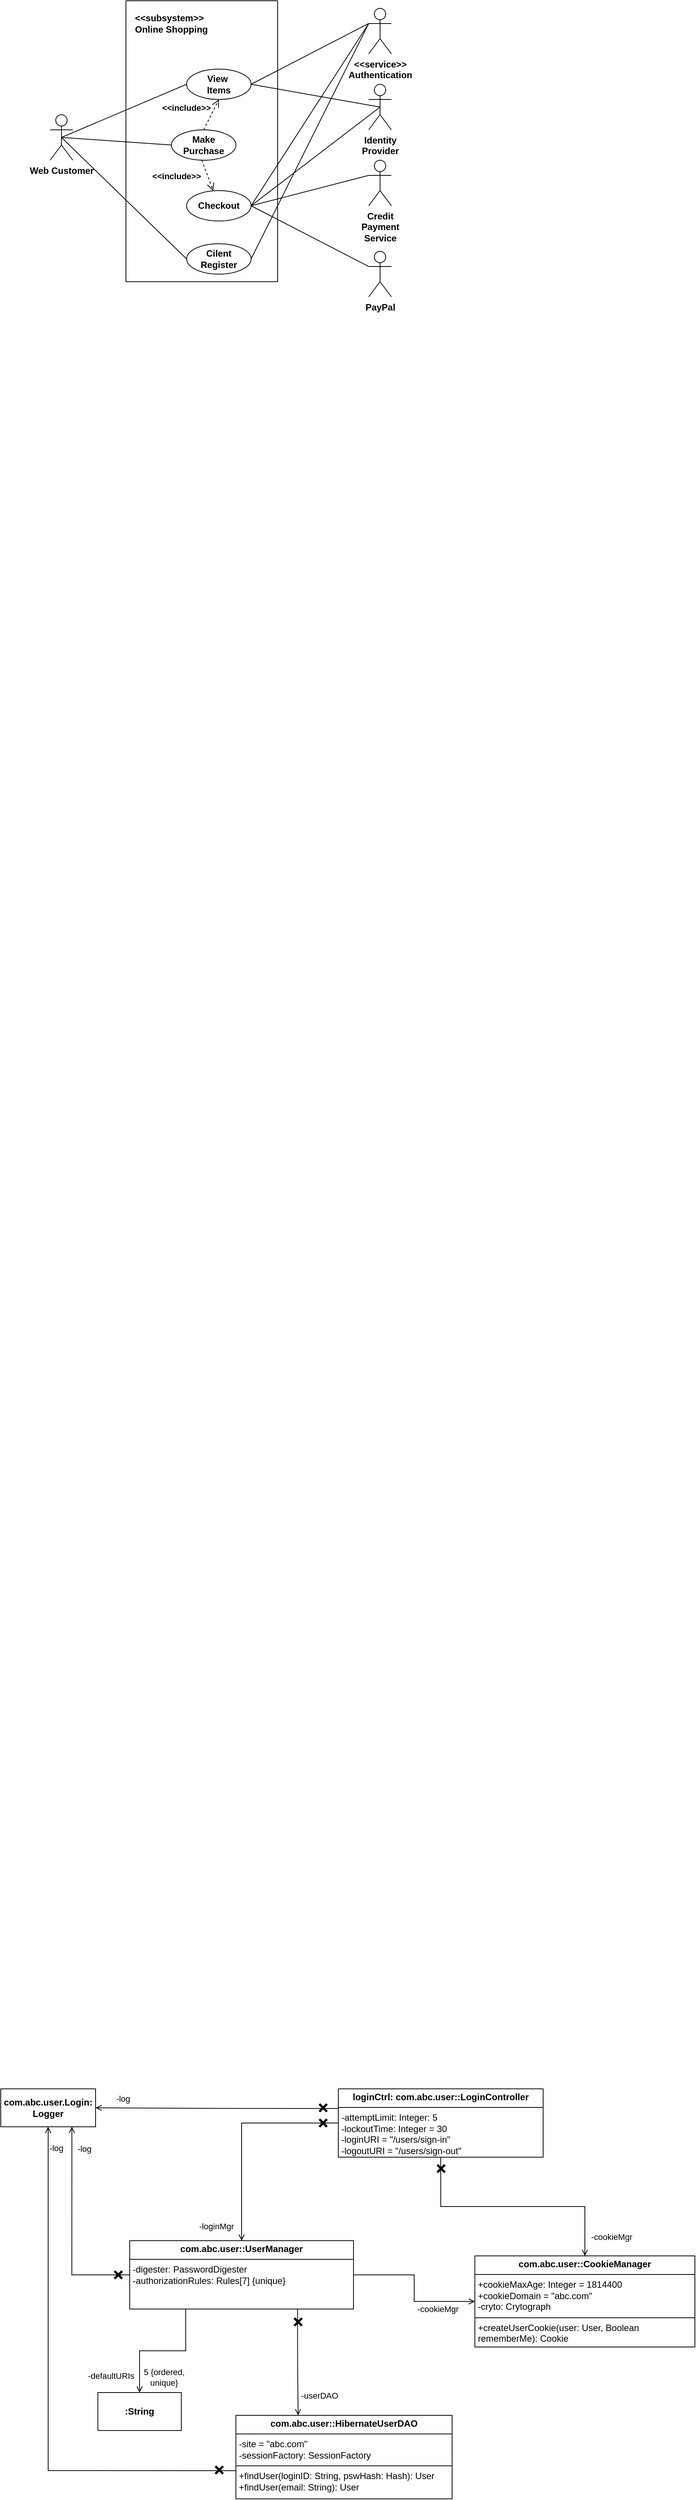 <mxfile version="26.0.13">
  <diagram name="Page-1" id="H0rDLsU-wOUSjI3hdAkp">
    <mxGraphModel dx="1424" dy="2086" grid="1" gridSize="10" guides="1" tooltips="1" connect="1" arrows="1" fold="1" page="1" pageScale="1" pageWidth="850" pageHeight="1100" math="0" shadow="0">
      <root>
        <mxCell id="0" />
        <mxCell id="1" parent="0" />
        <mxCell id="4tvnyepkkas8dozfE3rJ-2" value="Web Customer" style="shape=umlActor;verticalLabelPosition=bottom;verticalAlign=top;html=1;outlineConnect=0;fontStyle=1" parent="1" vertex="1">
          <mxGeometry x="130" y="270" width="30" height="60" as="geometry" />
        </mxCell>
        <mxCell id="4tvnyepkkas8dozfE3rJ-14" value="" style="endArrow=none;html=1;rounded=0;entryX=0;entryY=0.5;entryDx=0;entryDy=0;exitX=0.5;exitY=0.5;exitDx=0;exitDy=0;exitPerimeter=0;fontStyle=1" parent="1" source="4tvnyepkkas8dozfE3rJ-2" target="og70pVgHu5Zfc5NhU_nn-10" edge="1">
          <mxGeometry width="50" height="50" relative="1" as="geometry">
            <mxPoint x="190" y="270" as="sourcePoint" />
            <mxPoint x="300" y="230" as="targetPoint" />
          </mxGeometry>
        </mxCell>
        <mxCell id="4tvnyepkkas8dozfE3rJ-15" value="" style="endArrow=none;html=1;rounded=0;entryX=0;entryY=0.5;entryDx=0;entryDy=0;exitX=0.5;exitY=0.5;exitDx=0;exitDy=0;exitPerimeter=0;fontStyle=1" parent="1" source="4tvnyepkkas8dozfE3rJ-2" target="og70pVgHu5Zfc5NhU_nn-11" edge="1">
          <mxGeometry width="50" height="50" relative="1" as="geometry">
            <mxPoint x="130" y="290" as="sourcePoint" />
            <mxPoint x="280" y="310" as="targetPoint" />
          </mxGeometry>
        </mxCell>
        <mxCell id="4tvnyepkkas8dozfE3rJ-17" value="" style="endArrow=none;html=1;rounded=0;exitX=0.5;exitY=0.5;exitDx=0;exitDy=0;exitPerimeter=0;fontStyle=1;entryX=0;entryY=0.5;entryDx=0;entryDy=0;entryPerimeter=0;" parent="1" source="4tvnyepkkas8dozfE3rJ-2" target="og70pVgHu5Zfc5NhU_nn-13" edge="1">
          <mxGeometry width="50" height="50" relative="1" as="geometry">
            <mxPoint x="190" y="270" as="sourcePoint" />
            <mxPoint x="290" y="460" as="targetPoint" />
          </mxGeometry>
        </mxCell>
        <mxCell id="4tvnyepkkas8dozfE3rJ-24" value="&amp;lt;&amp;lt;service&amp;gt;&amp;gt;&lt;div&gt;Authentication&lt;/div&gt;" style="shape=umlActor;verticalLabelPosition=bottom;verticalAlign=top;html=1;fontStyle=1" parent="1" vertex="1">
          <mxGeometry x="550" y="130" width="30" height="60" as="geometry" />
        </mxCell>
        <mxCell id="4tvnyepkkas8dozfE3rJ-25" value="" style="endArrow=none;html=1;rounded=0;exitX=1;exitY=0.5;exitDx=0;exitDy=0;entryX=0;entryY=0.333;entryDx=0;entryDy=0;entryPerimeter=0;fontStyle=1" parent="1" source="og70pVgHu5Zfc5NhU_nn-10" target="4tvnyepkkas8dozfE3rJ-24" edge="1">
          <mxGeometry width="50" height="50" relative="1" as="geometry">
            <mxPoint x="385" y="230" as="sourcePoint" />
            <mxPoint x="500" y="300" as="targetPoint" />
          </mxGeometry>
        </mxCell>
        <mxCell id="4tvnyepkkas8dozfE3rJ-26" value="" style="endArrow=none;html=1;rounded=0;exitX=1;exitY=0.5;exitDx=0;exitDy=0;entryX=0;entryY=0.333;entryDx=0;entryDy=0;entryPerimeter=0;fontStyle=1" parent="1" source="og70pVgHu5Zfc5NhU_nn-12" target="4tvnyepkkas8dozfE3rJ-24" edge="1">
          <mxGeometry width="50" height="50" relative="1" as="geometry">
            <mxPoint x="385" y="390" as="sourcePoint" />
            <mxPoint x="500" y="300" as="targetPoint" />
          </mxGeometry>
        </mxCell>
        <mxCell id="4tvnyepkkas8dozfE3rJ-27" value="" style="endArrow=none;html=1;rounded=0;exitX=1;exitY=0.5;exitDx=0;exitDy=0;entryX=0;entryY=0.333;entryDx=0;entryDy=0;entryPerimeter=0;fontStyle=1;exitPerimeter=0;" parent="1" source="og70pVgHu5Zfc5NhU_nn-13" target="4tvnyepkkas8dozfE3rJ-24" edge="1">
          <mxGeometry width="50" height="50" relative="1" as="geometry">
            <mxPoint x="385" y="460" as="sourcePoint" />
            <mxPoint x="500" y="300" as="targetPoint" />
          </mxGeometry>
        </mxCell>
        <mxCell id="4tvnyepkkas8dozfE3rJ-28" value="Identity&lt;div&gt;Provider&lt;/div&gt;" style="shape=umlActor;verticalLabelPosition=bottom;verticalAlign=top;html=1;fontStyle=1" parent="1" vertex="1">
          <mxGeometry x="550" y="230" width="30" height="60" as="geometry" />
        </mxCell>
        <mxCell id="4tvnyepkkas8dozfE3rJ-29" value="Credit&lt;div&gt;Payment&lt;/div&gt;&lt;div&gt;Service&lt;/div&gt;" style="shape=umlActor;verticalLabelPosition=bottom;verticalAlign=top;html=1;fontStyle=1" parent="1" vertex="1">
          <mxGeometry x="550" y="330" width="30" height="60" as="geometry" />
        </mxCell>
        <mxCell id="4tvnyepkkas8dozfE3rJ-30" value="PayPal" style="shape=umlActor;verticalLabelPosition=bottom;verticalAlign=top;html=1;fontStyle=1" parent="1" vertex="1">
          <mxGeometry x="550" y="450" width="30" height="60" as="geometry" />
        </mxCell>
        <mxCell id="og70pVgHu5Zfc5NhU_nn-1" value="" style="swimlane;startSize=0;" parent="1" vertex="1">
          <mxGeometry x="230" y="120" width="200" height="370" as="geometry">
            <mxRectangle x="230" y="140" width="50" height="40" as="alternateBounds" />
          </mxGeometry>
        </mxCell>
        <mxCell id="og70pVgHu5Zfc5NhU_nn-16" value="" style="group" parent="og70pVgHu5Zfc5NhU_nn-1" vertex="1" connectable="0">
          <mxGeometry x="60" y="90" width="105" height="270" as="geometry" />
        </mxCell>
        <mxCell id="og70pVgHu5Zfc5NhU_nn-10" value="View&amp;nbsp;&lt;div&gt;Items&lt;/div&gt;" style="ellipse;whiteSpace=wrap;html=1;fontStyle=1" parent="og70pVgHu5Zfc5NhU_nn-16" vertex="1">
          <mxGeometry x="20" width="85" height="40" as="geometry" />
        </mxCell>
        <mxCell id="og70pVgHu5Zfc5NhU_nn-11" value="Make&lt;div&gt;Purchase&lt;/div&gt;" style="ellipse;whiteSpace=wrap;html=1;fontStyle=1" parent="og70pVgHu5Zfc5NhU_nn-16" vertex="1">
          <mxGeometry y="80" width="85" height="40" as="geometry" />
        </mxCell>
        <mxCell id="og70pVgHu5Zfc5NhU_nn-12" value="Checkout" style="ellipse;whiteSpace=wrap;html=1;fontStyle=1" parent="og70pVgHu5Zfc5NhU_nn-16" vertex="1">
          <mxGeometry x="20" y="160" width="85" height="40" as="geometry" />
        </mxCell>
        <mxCell id="og70pVgHu5Zfc5NhU_nn-13" value="Cilent&lt;div&gt;Register&lt;/div&gt;" style="ellipse;whiteSpace=wrap;html=1;fontStyle=1" parent="og70pVgHu5Zfc5NhU_nn-16" vertex="1">
          <mxGeometry x="20" y="230" width="85" height="40" as="geometry" />
        </mxCell>
        <mxCell id="og70pVgHu5Zfc5NhU_nn-14" value="&amp;lt;&amp;lt;include&amp;gt;&amp;gt;" style="html=1;verticalAlign=bottom;endArrow=open;dashed=1;endSize=8;curved=0;rounded=0;entryX=0.5;entryY=1;entryDx=0;entryDy=0;exitX=0.5;exitY=0;exitDx=0;exitDy=0;align=right;fontStyle=1" parent="og70pVgHu5Zfc5NhU_nn-16" source="og70pVgHu5Zfc5NhU_nn-11" target="og70pVgHu5Zfc5NhU_nn-10" edge="1">
          <mxGeometry relative="1" as="geometry">
            <mxPoint x="40" y="120" as="sourcePoint" />
            <mxPoint x="-40" y="120" as="targetPoint" />
          </mxGeometry>
        </mxCell>
        <mxCell id="og70pVgHu5Zfc5NhU_nn-15" value="&amp;lt;&amp;lt;include&amp;gt;&amp;gt;" style="html=1;verticalAlign=bottom;endArrow=open;dashed=1;endSize=8;curved=0;rounded=0;align=right;fontStyle=1" parent="og70pVgHu5Zfc5NhU_nn-16" target="og70pVgHu5Zfc5NhU_nn-12" edge="1">
          <mxGeometry x="0.303" y="-11" relative="1" as="geometry">
            <mxPoint x="40" y="120" as="sourcePoint" />
            <mxPoint x="-40" y="120" as="targetPoint" />
            <mxPoint as="offset" />
          </mxGeometry>
        </mxCell>
        <mxCell id="og70pVgHu5Zfc5NhU_nn-17" value="&amp;lt;&amp;lt;subsystem&amp;gt;&amp;gt;&lt;div&gt;Online Shopping&lt;/div&gt;" style="text;html=1;align=left;verticalAlign=middle;resizable=0;points=[];autosize=1;strokeColor=none;fillColor=none;fontStyle=1" parent="og70pVgHu5Zfc5NhU_nn-1" vertex="1">
          <mxGeometry x="10" y="10" width="110" height="40" as="geometry" />
        </mxCell>
        <mxCell id="og70pVgHu5Zfc5NhU_nn-18" value="" style="endArrow=none;html=1;rounded=0;exitX=1;exitY=0.5;exitDx=0;exitDy=0;entryX=0.5;entryY=0.5;entryDx=0;entryDy=0;entryPerimeter=0;" parent="1" source="og70pVgHu5Zfc5NhU_nn-10" target="4tvnyepkkas8dozfE3rJ-28" edge="1">
          <mxGeometry width="50" height="50" relative="1" as="geometry">
            <mxPoint x="450" y="360" as="sourcePoint" />
            <mxPoint x="500" y="310" as="targetPoint" />
          </mxGeometry>
        </mxCell>
        <mxCell id="og70pVgHu5Zfc5NhU_nn-19" value="" style="endArrow=none;html=1;rounded=0;exitX=1;exitY=0.5;exitDx=0;exitDy=0;entryX=0.5;entryY=0.5;entryDx=0;entryDy=0;entryPerimeter=0;" parent="1" source="og70pVgHu5Zfc5NhU_nn-12" target="4tvnyepkkas8dozfE3rJ-28" edge="1">
          <mxGeometry width="50" height="50" relative="1" as="geometry">
            <mxPoint x="450" y="360" as="sourcePoint" />
            <mxPoint x="500" y="310" as="targetPoint" />
          </mxGeometry>
        </mxCell>
        <mxCell id="og70pVgHu5Zfc5NhU_nn-20" value="" style="endArrow=none;html=1;rounded=0;exitX=1;exitY=0.5;exitDx=0;exitDy=0;entryX=0;entryY=0.333;entryDx=0;entryDy=0;entryPerimeter=0;" parent="1" source="og70pVgHu5Zfc5NhU_nn-12" target="4tvnyepkkas8dozfE3rJ-29" edge="1">
          <mxGeometry width="50" height="50" relative="1" as="geometry">
            <mxPoint x="450" y="360" as="sourcePoint" />
            <mxPoint x="540" y="360" as="targetPoint" />
          </mxGeometry>
        </mxCell>
        <mxCell id="og70pVgHu5Zfc5NhU_nn-21" value="" style="endArrow=none;html=1;rounded=0;exitX=1;exitY=0.5;exitDx=0;exitDy=0;entryX=0;entryY=0.333;entryDx=0;entryDy=0;entryPerimeter=0;" parent="1" source="og70pVgHu5Zfc5NhU_nn-12" target="4tvnyepkkas8dozfE3rJ-30" edge="1">
          <mxGeometry width="50" height="50" relative="1" as="geometry">
            <mxPoint x="450" y="360" as="sourcePoint" />
            <mxPoint x="500" y="310" as="targetPoint" />
          </mxGeometry>
        </mxCell>
        <mxCell id="dHyjamvakKsf6sZBiuyE-108" value="com.abc.user.Login:&lt;div&gt;Logger&lt;/div&gt;" style="html=1;whiteSpace=wrap;fontStyle=1" vertex="1" parent="1">
          <mxGeometry x="65" y="2870" width="125" height="50" as="geometry" />
        </mxCell>
        <mxCell id="dHyjamvakKsf6sZBiuyE-110" value="" style="shape=umlDestroy;whiteSpace=wrap;html=1;strokeWidth=3;targetShapes=umlLifeline;" vertex="1" parent="1">
          <mxGeometry x="485" y="2890" width="10" height="10" as="geometry" />
        </mxCell>
        <mxCell id="dHyjamvakKsf6sZBiuyE-119" style="edgeStyle=orthogonalEdgeStyle;rounded=0;orthogonalLoop=1;jettySize=auto;html=1;exitX=0;exitY=0.5;exitDx=0;exitDy=0;entryX=0.75;entryY=1;entryDx=0;entryDy=0;endArrow=open;endFill=0;" edge="1" parent="1" source="dHyjamvakKsf6sZBiuyE-111" target="dHyjamvakKsf6sZBiuyE-108">
          <mxGeometry relative="1" as="geometry" />
        </mxCell>
        <mxCell id="dHyjamvakKsf6sZBiuyE-138" value="-log" style="edgeLabel;html=1;align=center;verticalAlign=middle;resizable=0;points=[];" vertex="1" connectable="0" parent="dHyjamvakKsf6sZBiuyE-119">
          <mxGeometry x="0.788" y="-4" relative="1" as="geometry">
            <mxPoint x="12" as="offset" />
          </mxGeometry>
        </mxCell>
        <mxCell id="dHyjamvakKsf6sZBiuyE-120" style="edgeStyle=orthogonalEdgeStyle;rounded=0;orthogonalLoop=1;jettySize=auto;html=1;exitX=0.25;exitY=1;exitDx=0;exitDy=0;entryX=0.5;entryY=0;entryDx=0;entryDy=0;endArrow=open;endFill=0;" edge="1" parent="1" source="dHyjamvakKsf6sZBiuyE-111" target="dHyjamvakKsf6sZBiuyE-115">
          <mxGeometry relative="1" as="geometry" />
        </mxCell>
        <mxCell id="dHyjamvakKsf6sZBiuyE-141" value="-defaultURIs" style="edgeLabel;html=1;align=center;verticalAlign=middle;resizable=0;points=[];" vertex="1" connectable="0" parent="dHyjamvakKsf6sZBiuyE-120">
          <mxGeometry x="0.74" y="3" relative="1" as="geometry">
            <mxPoint x="-41" as="offset" />
          </mxGeometry>
        </mxCell>
        <mxCell id="dHyjamvakKsf6sZBiuyE-122" style="edgeStyle=orthogonalEdgeStyle;rounded=0;orthogonalLoop=1;jettySize=auto;html=1;endArrow=open;endFill=0;" edge="1" parent="1" source="dHyjamvakKsf6sZBiuyE-111" target="dHyjamvakKsf6sZBiuyE-117">
          <mxGeometry relative="1" as="geometry" />
        </mxCell>
        <mxCell id="dHyjamvakKsf6sZBiuyE-144" value="-cookieMgr" style="edgeLabel;html=1;align=center;verticalAlign=middle;resizable=0;points=[];" vertex="1" connectable="0" parent="dHyjamvakKsf6sZBiuyE-122">
          <mxGeometry x="0.513" relative="1" as="geometry">
            <mxPoint x="-2" y="10" as="offset" />
          </mxGeometry>
        </mxCell>
        <mxCell id="dHyjamvakKsf6sZBiuyE-111" value="&lt;p style=&quot;margin:0px;margin-top:4px;text-align:center;&quot;&gt;&lt;b&gt;com.abc.user::UserManager&lt;/b&gt;&lt;/p&gt;&lt;hr size=&quot;1&quot; style=&quot;border-style:solid;&quot;&gt;&lt;p style=&quot;margin:0px;margin-left:4px;&quot;&gt;-digester: PasswordDigester&lt;/p&gt;&lt;p style=&quot;margin:0px;margin-left:4px;&quot;&gt;-authorizationRules: Rules[7] {unique}&lt;/p&gt;" style="verticalAlign=top;align=left;overflow=fill;html=1;whiteSpace=wrap;" vertex="1" parent="1">
          <mxGeometry x="235" y="3070" width="295" height="90" as="geometry" />
        </mxCell>
        <mxCell id="dHyjamvakKsf6sZBiuyE-123" style="edgeStyle=orthogonalEdgeStyle;rounded=0;orthogonalLoop=1;jettySize=auto;html=1;exitX=0.5;exitY=1;exitDx=0;exitDy=0;endArrow=open;endFill=0;" edge="1" parent="1" source="dHyjamvakKsf6sZBiuyE-114" target="dHyjamvakKsf6sZBiuyE-117">
          <mxGeometry relative="1" as="geometry" />
        </mxCell>
        <mxCell id="dHyjamvakKsf6sZBiuyE-145" value="-cookieMgr" style="edgeLabel;html=1;align=center;verticalAlign=middle;resizable=0;points=[];" vertex="1" connectable="0" parent="dHyjamvakKsf6sZBiuyE-123">
          <mxGeometry x="0.845" y="-1" relative="1" as="geometry">
            <mxPoint x="36" as="offset" />
          </mxGeometry>
        </mxCell>
        <mxCell id="dHyjamvakKsf6sZBiuyE-124" style="edgeStyle=orthogonalEdgeStyle;rounded=0;orthogonalLoop=1;jettySize=auto;html=1;exitX=0;exitY=0.5;exitDx=0;exitDy=0;endArrow=open;endFill=0;" edge="1" parent="1" source="dHyjamvakKsf6sZBiuyE-114" target="dHyjamvakKsf6sZBiuyE-111">
          <mxGeometry relative="1" as="geometry" />
        </mxCell>
        <mxCell id="dHyjamvakKsf6sZBiuyE-137" value="-loginMgr" style="edgeLabel;html=1;align=center;verticalAlign=middle;resizable=0;points=[];" vertex="1" connectable="0" parent="dHyjamvakKsf6sZBiuyE-124">
          <mxGeometry x="0.793" y="-3" relative="1" as="geometry">
            <mxPoint x="-31" y="10" as="offset" />
          </mxGeometry>
        </mxCell>
        <mxCell id="dHyjamvakKsf6sZBiuyE-125" style="edgeStyle=orthogonalEdgeStyle;rounded=0;orthogonalLoop=1;jettySize=auto;html=1;exitX=0.001;exitY=0.287;exitDx=0;exitDy=0;exitPerimeter=0;endArrow=open;endFill=0;" edge="1" parent="1" source="dHyjamvakKsf6sZBiuyE-114" target="dHyjamvakKsf6sZBiuyE-108">
          <mxGeometry relative="1" as="geometry" />
        </mxCell>
        <mxCell id="dHyjamvakKsf6sZBiuyE-136" value="-log" style="edgeLabel;html=1;align=center;verticalAlign=middle;resizable=0;points=[];" vertex="1" connectable="0" parent="dHyjamvakKsf6sZBiuyE-125">
          <mxGeometry x="0.786" relative="1" as="geometry">
            <mxPoint x="1" y="-12" as="offset" />
          </mxGeometry>
        </mxCell>
        <mxCell id="dHyjamvakKsf6sZBiuyE-114" value="&lt;p style=&quot;margin:0px;margin-top:4px;text-align:center;&quot;&gt;&lt;b&gt;loginCtrl: com.abc.user::LoginController&lt;/b&gt;&lt;/p&gt;&lt;hr size=&quot;1&quot; style=&quot;border-style:solid;&quot;&gt;&lt;p style=&quot;margin:0px;margin-left:4px;&quot;&gt;-attemptLimit: Integer: 5&lt;/p&gt;&lt;p style=&quot;margin:0px;margin-left:4px;&quot;&gt;-lockoutTime: Integer = 30&lt;/p&gt;&lt;p style=&quot;margin:0px;margin-left:4px;&quot;&gt;-loginURI = &quot;/users/sign-in&quot;&lt;/p&gt;&lt;p style=&quot;margin:0px;margin-left:4px;&quot;&gt;-logoutURI =&amp;nbsp;&lt;span style=&quot;background-color: transparent; color: light-dark(rgb(0, 0, 0), rgb(255, 255, 255));&quot;&gt;&quot;/users/sign-out&quot;&lt;/span&gt;&lt;/p&gt;" style="verticalAlign=top;align=left;overflow=fill;html=1;whiteSpace=wrap;" vertex="1" parent="1">
          <mxGeometry x="510" y="2870" width="270" height="90" as="geometry" />
        </mxCell>
        <mxCell id="dHyjamvakKsf6sZBiuyE-133" style="edgeStyle=orthogonalEdgeStyle;rounded=0;orthogonalLoop=1;jettySize=auto;html=1;exitX=0.011;exitY=0.662;exitDx=0;exitDy=0;exitPerimeter=0;endArrow=open;endFill=0;" edge="1" parent="1" source="dHyjamvakKsf6sZBiuyE-116" target="dHyjamvakKsf6sZBiuyE-108">
          <mxGeometry relative="1" as="geometry" />
        </mxCell>
        <mxCell id="dHyjamvakKsf6sZBiuyE-115" value=":String" style="html=1;whiteSpace=wrap;fontStyle=1" vertex="1" parent="1">
          <mxGeometry x="193" y="3270" width="110" height="50" as="geometry" />
        </mxCell>
        <mxCell id="dHyjamvakKsf6sZBiuyE-116" value="&lt;p style=&quot;margin:0px;margin-top:4px;text-align:center;&quot;&gt;&lt;b&gt;com.abc.user::HibernateUserDAO&lt;/b&gt;&lt;/p&gt;&lt;hr size=&quot;1&quot; style=&quot;border-style:solid;&quot;&gt;&lt;p style=&quot;margin:0px;margin-left:4px;&quot;&gt;-site = &quot;abc.com&quot;&lt;/p&gt;&lt;p style=&quot;margin:0px;margin-left:4px;&quot;&gt;-sessionFactory: SessionFactory&lt;/p&gt;&lt;hr size=&quot;1&quot; style=&quot;border-style:solid;&quot;&gt;&lt;p style=&quot;margin:0px;margin-left:4px;&quot;&gt;+findUser(loginID: String, pswHash: Hash): User&lt;/p&gt;&lt;p style=&quot;margin:0px;margin-left:4px;&quot;&gt;+findUser(email: String): User&lt;/p&gt;" style="verticalAlign=top;align=left;overflow=fill;html=1;whiteSpace=wrap;" vertex="1" parent="1">
          <mxGeometry x="375" y="3300" width="285" height="110" as="geometry" />
        </mxCell>
        <mxCell id="dHyjamvakKsf6sZBiuyE-117" value="&lt;p style=&quot;margin:0px;margin-top:4px;text-align:center;&quot;&gt;&lt;b&gt;com.abc.user::CookieManager&lt;/b&gt;&lt;/p&gt;&lt;hr size=&quot;1&quot; style=&quot;border-style:solid;&quot;&gt;&lt;p style=&quot;margin:0px;margin-left:4px;&quot;&gt;+cookieMaxAge: Integer = 1814400&lt;/p&gt;&lt;p style=&quot;margin:0px;margin-left:4px;&quot;&gt;+cookieDomain = &quot;abc.com&quot;&lt;/p&gt;&lt;p style=&quot;margin:0px;margin-left:4px;&quot;&gt;-cryto: Crytograph&lt;/p&gt;&lt;hr size=&quot;1&quot; style=&quot;border-style:solid;&quot;&gt;&lt;p style=&quot;margin:0px;margin-left:4px;&quot;&gt;+createUserCookie(user: User, Boolean rememberMe): Cookie&lt;/p&gt;&lt;p style=&quot;margin:0px;margin-left:4px;&quot;&gt;&lt;br&gt;&lt;/p&gt;" style="verticalAlign=top;align=left;overflow=fill;html=1;whiteSpace=wrap;" vertex="1" parent="1">
          <mxGeometry x="690" y="3090" width="290" height="120" as="geometry" />
        </mxCell>
        <mxCell id="dHyjamvakKsf6sZBiuyE-121" style="edgeStyle=orthogonalEdgeStyle;rounded=0;orthogonalLoop=1;jettySize=auto;html=1;exitX=0.75;exitY=1;exitDx=0;exitDy=0;endArrow=open;endFill=0;" edge="1" parent="1" source="dHyjamvakKsf6sZBiuyE-111">
          <mxGeometry relative="1" as="geometry">
            <mxPoint x="457" y="3300" as="targetPoint" />
            <Array as="points">
              <mxPoint x="456" y="3230" />
              <mxPoint x="457" y="3230" />
            </Array>
          </mxGeometry>
        </mxCell>
        <mxCell id="dHyjamvakKsf6sZBiuyE-143" value="-userDAO" style="edgeLabel;html=1;align=center;verticalAlign=middle;resizable=0;points=[];" vertex="1" connectable="0" parent="dHyjamvakKsf6sZBiuyE-121">
          <mxGeometry x="0.618" relative="1" as="geometry">
            <mxPoint x="28" as="offset" />
          </mxGeometry>
        </mxCell>
        <mxCell id="dHyjamvakKsf6sZBiuyE-127" value="" style="shape=umlDestroy;whiteSpace=wrap;html=1;strokeWidth=3;targetShapes=umlLifeline;" vertex="1" parent="1">
          <mxGeometry x="485" y="2910" width="10" height="10" as="geometry" />
        </mxCell>
        <mxCell id="dHyjamvakKsf6sZBiuyE-128" value="" style="shape=umlDestroy;whiteSpace=wrap;html=1;strokeWidth=3;targetShapes=umlLifeline;" vertex="1" parent="1">
          <mxGeometry x="215" y="3110" width="10" height="10" as="geometry" />
        </mxCell>
        <mxCell id="dHyjamvakKsf6sZBiuyE-129" value="" style="shape=umlDestroy;whiteSpace=wrap;html=1;strokeWidth=3;targetShapes=umlLifeline;" vertex="1" parent="1">
          <mxGeometry x="640.5" y="2970" width="10" height="10" as="geometry" />
        </mxCell>
        <mxCell id="dHyjamvakKsf6sZBiuyE-132" value="" style="shape=umlDestroy;whiteSpace=wrap;html=1;strokeWidth=3;targetShapes=umlLifeline;" vertex="1" parent="1">
          <mxGeometry x="452" y="3172" width="10" height="10" as="geometry" />
        </mxCell>
        <mxCell id="dHyjamvakKsf6sZBiuyE-135" value="" style="shape=umlDestroy;whiteSpace=wrap;html=1;strokeWidth=3;targetShapes=umlLifeline;" vertex="1" parent="1">
          <mxGeometry x="348" y="3367" width="10" height="10" as="geometry" />
        </mxCell>
        <mxCell id="dHyjamvakKsf6sZBiuyE-139" value="-log" style="edgeLabel;html=1;align=center;verticalAlign=middle;resizable=0;points=[];" vertex="1" connectable="0" parent="1">
          <mxGeometry x="184.757" y="2957.199" as="geometry">
            <mxPoint x="-47" y="-9" as="offset" />
          </mxGeometry>
        </mxCell>
        <mxCell id="dHyjamvakKsf6sZBiuyE-142" value="5 {ordered,&lt;div&gt;unique}&lt;/div&gt;" style="edgeLabel;html=1;align=center;verticalAlign=middle;resizable=0;points=[];" vertex="1" connectable="0" parent="1">
          <mxGeometry x="280" y="3250.0" as="geometry" />
        </mxCell>
      </root>
    </mxGraphModel>
  </diagram>
</mxfile>
